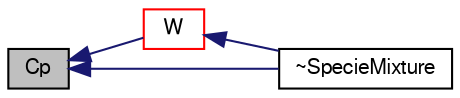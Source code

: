 digraph "Cp"
{
  bgcolor="transparent";
  edge [fontname="FreeSans",fontsize="10",labelfontname="FreeSans",labelfontsize="10"];
  node [fontname="FreeSans",fontsize="10",shape=record];
  rankdir="LR";
  Node88 [label="Cp",height=0.2,width=0.4,color="black", fillcolor="grey75", style="filled", fontcolor="black"];
  Node88 -> Node89 [dir="back",color="midnightblue",fontsize="10",style="solid",fontname="FreeSans"];
  Node89 [label="W",height=0.2,width=0.4,color="red",URL="$a30158.html#aacb83c0900039acc4151bb7f61ae0601",tooltip="Molecular weight [kg/kmol]. "];
  Node89 -> Node92 [dir="back",color="midnightblue",fontsize="10",style="solid",fontname="FreeSans"];
  Node92 [label="~SpecieMixture",height=0.2,width=0.4,color="black",URL="$a30158.html#a149d8c2fb446e76144898dd6cadef2de",tooltip="Destructor. "];
  Node88 -> Node92 [dir="back",color="midnightblue",fontsize="10",style="solid",fontname="FreeSans"];
}
